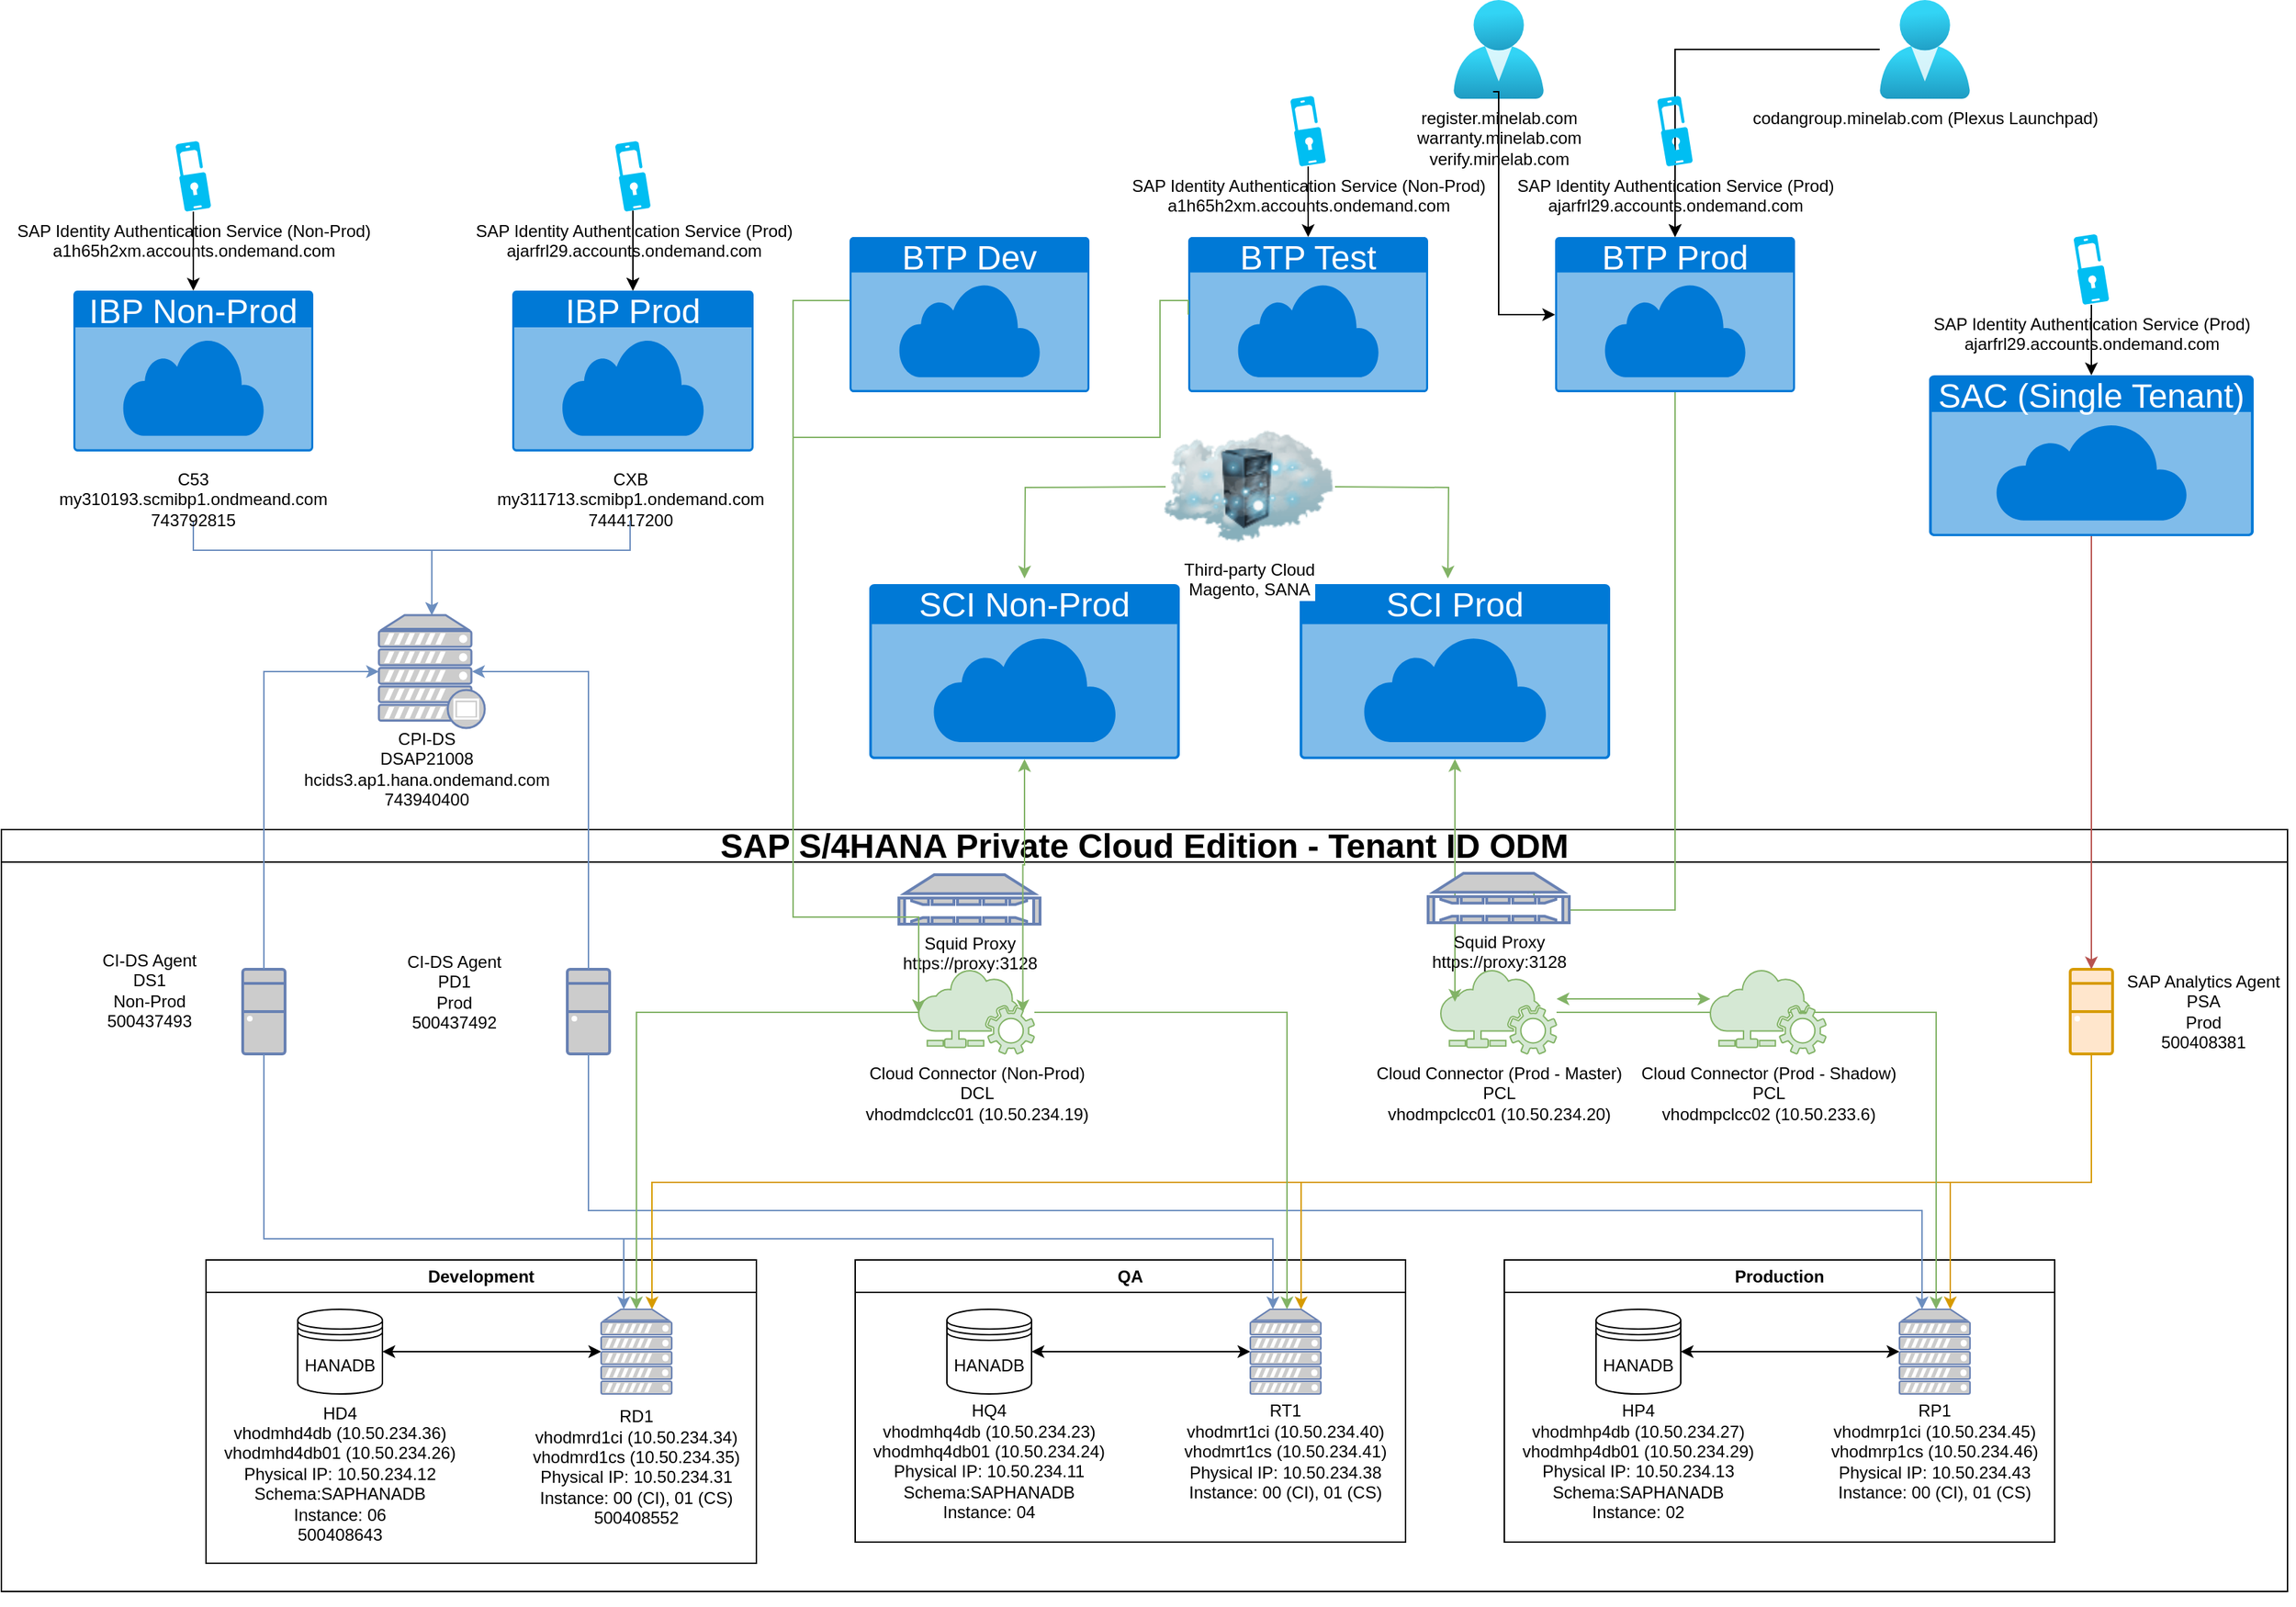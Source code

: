 <mxfile version="25.0.1" pages="2">
  <diagram name="Page-1" id="deqeyOW_WQNbW6h4rGe_">
    <mxGraphModel dx="6495" dy="1691" grid="1" gridSize="10" guides="1" tooltips="1" connect="1" arrows="1" fold="1" page="1" pageScale="1" pageWidth="1654" pageHeight="1169" math="0" shadow="0">
      <root>
        <mxCell id="0" />
        <mxCell id="1" parent="0" />
        <mxCell id="ncHVxqRM9er0EpKqG4Er-182" value="register.minelab.com&lt;div&gt;warranty.minelab.com&lt;/div&gt;&lt;div&gt;verify.minelab.com&lt;/div&gt;&lt;div&gt;&lt;br&gt;&lt;/div&gt;" style="image;aspect=fixed;html=1;points=[];align=center;fontSize=12;image=img/lib/azure2/identity/Users.svg;" vertex="1" parent="1">
          <mxGeometry x="-2262" y="10" width="64" height="70" as="geometry" />
        </mxCell>
        <mxCell id="ncHVxqRM9er0EpKqG4Er-2" value="&lt;font style=&quot;font-size: 24px;&quot;&gt;SAP S/4HANA Private Cloud Edition - Tenant ID ODM&lt;/font&gt;" style="swimlane;whiteSpace=wrap;html=1;" vertex="1" parent="1">
          <mxGeometry x="-3291" y="598" width="1620" height="540" as="geometry" />
        </mxCell>
        <mxCell id="ncHVxqRM9er0EpKqG4Er-21" value="" style="group" vertex="1" connectable="0" parent="ncHVxqRM9er0EpKqG4Er-2">
          <mxGeometry x="21" y="328" width="420" height="200" as="geometry" />
        </mxCell>
        <mxCell id="ncHVxqRM9er0EpKqG4Er-6" value="" style="group" vertex="1" connectable="0" parent="ncHVxqRM9er0EpKqG4Er-21">
          <mxGeometry y="35" width="210" height="130" as="geometry" />
        </mxCell>
        <mxCell id="ncHVxqRM9er0EpKqG4Er-20" value="" style="group" vertex="1" connectable="0" parent="ncHVxqRM9er0EpKqG4Er-6">
          <mxGeometry width="210" height="130" as="geometry" />
        </mxCell>
        <mxCell id="ncHVxqRM9er0EpKqG4Er-5" value="HD4&lt;div&gt;vhodmhd4db (10.50.234.36)&lt;/div&gt;&lt;div&gt;vhodmhd4db01 (10.50.234.26)&lt;/div&gt;&lt;div&gt;Physical IP: 10.50.234.12&lt;/div&gt;&lt;div&gt;Schema:SAPHANADB&lt;/div&gt;&lt;div&gt;Instance: 06&lt;/div&gt;&lt;div&gt;500408643&lt;/div&gt;&lt;div&gt;&lt;br&gt;&lt;/div&gt;&lt;div&gt;&lt;br&gt;&lt;/div&gt;&lt;div&gt;&lt;br&gt;&lt;/div&gt;" style="text;html=1;align=center;verticalAlign=middle;whiteSpace=wrap;rounded=0;" vertex="1" parent="ncHVxqRM9er0EpKqG4Er-20">
          <mxGeometry x="114" y="100" width="210" height="30" as="geometry" />
        </mxCell>
        <mxCell id="ncHVxqRM9er0EpKqG4Er-3" value="HANADB" style="shape=datastore;whiteSpace=wrap;html=1;" vertex="1" parent="ncHVxqRM9er0EpKqG4Er-2">
          <mxGeometry x="210" y="340" width="60" height="60" as="geometry" />
        </mxCell>
        <mxCell id="ncHVxqRM9er0EpKqG4Er-16" style="edgeStyle=orthogonalEdgeStyle;rounded=0;orthogonalLoop=1;jettySize=auto;html=1;exitX=1;exitY=0.5;exitDx=0;exitDy=0;entryX=0;entryY=0.5;entryDx=0;entryDy=0;entryPerimeter=0;startArrow=classic;startFill=1;" edge="1" parent="ncHVxqRM9er0EpKqG4Er-2" source="ncHVxqRM9er0EpKqG4Er-3" target="ncHVxqRM9er0EpKqG4Er-7">
          <mxGeometry relative="1" as="geometry" />
        </mxCell>
        <mxCell id="ncHVxqRM9er0EpKqG4Er-17" value="" style="group" vertex="1" connectable="0" parent="ncHVxqRM9er0EpKqG4Er-2">
          <mxGeometry x="345" y="340" width="210" height="125" as="geometry" />
        </mxCell>
        <mxCell id="ncHVxqRM9er0EpKqG4Er-7" value="" style="fontColor=#0066CC;verticalAlign=top;verticalLabelPosition=bottom;labelPosition=center;align=center;html=1;outlineConnect=0;fillColor=#CCCCCC;strokeColor=#6881B3;gradientColor=none;gradientDirection=north;strokeWidth=2;shape=mxgraph.networks.server;" vertex="1" parent="ncHVxqRM9er0EpKqG4Er-17">
          <mxGeometry x="80" width="50" height="60" as="geometry" />
        </mxCell>
        <mxCell id="ncHVxqRM9er0EpKqG4Er-11" value="RD1&lt;br&gt;&lt;div&gt;vhodmrd1ci (10.50.234.34)&lt;/div&gt;&lt;div&gt;vhodmrd1cs (10.50.234.35)&lt;/div&gt;&lt;div&gt;Physical IP: 10.50.234.31&lt;br&gt;&lt;/div&gt;&lt;div&gt;Instance: 00 (CI), 01 (CS)&lt;/div&gt;&lt;div&gt;500408552&lt;/div&gt;&lt;div&gt;&lt;br&gt;&lt;/div&gt;" style="text;html=1;align=center;verticalAlign=middle;whiteSpace=wrap;rounded=0;" vertex="1" parent="ncHVxqRM9er0EpKqG4Er-17">
          <mxGeometry y="102" width="210" height="34" as="geometry" />
        </mxCell>
        <mxCell id="ncHVxqRM9er0EpKqG4Er-18" value="Development" style="swimlane;whiteSpace=wrap;html=1;" vertex="1" parent="ncHVxqRM9er0EpKqG4Er-2">
          <mxGeometry x="145" y="305" width="390" height="215" as="geometry">
            <mxRectangle x="10" y="235" width="110" height="30" as="alternateBounds" />
          </mxGeometry>
        </mxCell>
        <mxCell id="ncHVxqRM9er0EpKqG4Er-57" value="" style="group" vertex="1" connectable="0" parent="ncHVxqRM9er0EpKqG4Er-2">
          <mxGeometry x="595" y="305" width="420" height="200" as="geometry" />
        </mxCell>
        <mxCell id="ncHVxqRM9er0EpKqG4Er-27" style="edgeStyle=orthogonalEdgeStyle;rounded=0;orthogonalLoop=1;jettySize=auto;html=1;exitX=1;exitY=0.5;exitDx=0;exitDy=0;entryX=0;entryY=0.5;entryDx=0;entryDy=0;entryPerimeter=0;startArrow=classic;startFill=1;" edge="1" parent="ncHVxqRM9er0EpKqG4Er-57" source="ncHVxqRM9er0EpKqG4Er-25" target="ncHVxqRM9er0EpKqG4Er-29">
          <mxGeometry relative="1" as="geometry" />
        </mxCell>
        <mxCell id="ncHVxqRM9er0EpKqG4Er-31" value="QA" style="swimlane;whiteSpace=wrap;html=1;" vertex="1" parent="ncHVxqRM9er0EpKqG4Er-57">
          <mxGeometry x="10" width="390" height="200" as="geometry">
            <mxRectangle x="10" y="235" width="110" height="30" as="alternateBounds" />
          </mxGeometry>
        </mxCell>
        <mxCell id="ncHVxqRM9er0EpKqG4Er-24" value="" style="group" vertex="1" connectable="0" parent="ncHVxqRM9er0EpKqG4Er-57">
          <mxGeometry y="35" width="210" height="130" as="geometry" />
        </mxCell>
        <mxCell id="ncHVxqRM9er0EpKqG4Er-25" value="HANADB" style="shape=datastore;whiteSpace=wrap;html=1;" vertex="1" parent="ncHVxqRM9er0EpKqG4Er-24">
          <mxGeometry x="75" width="60" height="60" as="geometry" />
        </mxCell>
        <mxCell id="ncHVxqRM9er0EpKqG4Er-26" value="HQ4&lt;div&gt;vhodmhq4db (10.50.234.23)&lt;/div&gt;&lt;div&gt;vhodmhq4db01 (10.50.234.24)&lt;/div&gt;&lt;div&gt;Physical IP: 10.50.234.11&lt;/div&gt;&lt;div&gt;Schema:SAPHANADB&lt;/div&gt;&lt;div&gt;Instance: 04&lt;/div&gt;&lt;div&gt;&lt;br&gt;&lt;/div&gt;" style="text;html=1;align=center;verticalAlign=middle;whiteSpace=wrap;rounded=0;" vertex="1" parent="ncHVxqRM9er0EpKqG4Er-24">
          <mxGeometry y="100" width="210" height="30" as="geometry" />
        </mxCell>
        <mxCell id="ncHVxqRM9er0EpKqG4Er-29" value="" style="fontColor=#0066CC;verticalAlign=top;verticalLabelPosition=bottom;labelPosition=center;align=center;html=1;outlineConnect=0;fillColor=#CCCCCC;strokeColor=#6881B3;gradientColor=none;gradientDirection=north;strokeWidth=2;shape=mxgraph.networks.server;" vertex="1" parent="ncHVxqRM9er0EpKqG4Er-57">
          <mxGeometry x="290" y="35" width="50" height="60" as="geometry" />
        </mxCell>
        <mxCell id="ncHVxqRM9er0EpKqG4Er-30" value="RT1&lt;br&gt;&lt;div&gt;vhodmrt1ci (10.50.234.40)&lt;/div&gt;&lt;div&gt;vhodmrt1cs (10.50.234.41)&lt;/div&gt;&lt;div&gt;Physical IP: 10.50.234.38&lt;br&gt;&lt;/div&gt;&lt;div&gt;Instance: 00 (CI), 01 (CS)&lt;/div&gt;&lt;div&gt;&lt;br&gt;&lt;/div&gt;" style="text;html=1;align=center;verticalAlign=middle;whiteSpace=wrap;rounded=0;" vertex="1" parent="ncHVxqRM9er0EpKqG4Er-57">
          <mxGeometry x="210" y="126" width="210" height="34" as="geometry" />
        </mxCell>
        <mxCell id="ncHVxqRM9er0EpKqG4Er-58" value="" style="group" vertex="1" connectable="0" parent="ncHVxqRM9er0EpKqG4Er-2">
          <mxGeometry x="1055" y="305" width="420" height="200" as="geometry" />
        </mxCell>
        <mxCell id="ncHVxqRM9er0EpKqG4Er-59" style="edgeStyle=orthogonalEdgeStyle;rounded=0;orthogonalLoop=1;jettySize=auto;html=1;exitX=1;exitY=0.5;exitDx=0;exitDy=0;entryX=0;entryY=0.5;entryDx=0;entryDy=0;entryPerimeter=0;startArrow=classic;startFill=1;" edge="1" parent="ncHVxqRM9er0EpKqG4Er-58" source="ncHVxqRM9er0EpKqG4Er-62" target="ncHVxqRM9er0EpKqG4Er-64">
          <mxGeometry relative="1" as="geometry" />
        </mxCell>
        <mxCell id="ncHVxqRM9er0EpKqG4Er-60" value="Production" style="swimlane;whiteSpace=wrap;html=1;" vertex="1" parent="ncHVxqRM9er0EpKqG4Er-58">
          <mxGeometry x="10" width="390" height="200" as="geometry">
            <mxRectangle x="10" y="235" width="110" height="30" as="alternateBounds" />
          </mxGeometry>
        </mxCell>
        <mxCell id="ncHVxqRM9er0EpKqG4Er-61" value="" style="group" vertex="1" connectable="0" parent="ncHVxqRM9er0EpKqG4Er-58">
          <mxGeometry y="35" width="210" height="130" as="geometry" />
        </mxCell>
        <mxCell id="ncHVxqRM9er0EpKqG4Er-62" value="HANADB" style="shape=datastore;whiteSpace=wrap;html=1;" vertex="1" parent="ncHVxqRM9er0EpKqG4Er-61">
          <mxGeometry x="75" width="60" height="60" as="geometry" />
        </mxCell>
        <mxCell id="ncHVxqRM9er0EpKqG4Er-63" value="HP4&lt;div&gt;vhodmhp4db (10.50.234.27)&lt;/div&gt;&lt;div&gt;vhodmhp4db01 (10.50.234.29)&lt;/div&gt;&lt;div&gt;Physical IP: 10.50.234.13&lt;/div&gt;&lt;div&gt;Schema:SAPHANADB&lt;/div&gt;&lt;div&gt;Instance: 02&lt;/div&gt;&lt;div&gt;&lt;br&gt;&lt;/div&gt;" style="text;html=1;align=center;verticalAlign=middle;whiteSpace=wrap;rounded=0;" vertex="1" parent="ncHVxqRM9er0EpKqG4Er-61">
          <mxGeometry y="100" width="210" height="30" as="geometry" />
        </mxCell>
        <mxCell id="ncHVxqRM9er0EpKqG4Er-64" value="" style="fontColor=#0066CC;verticalAlign=top;verticalLabelPosition=bottom;labelPosition=center;align=center;html=1;outlineConnect=0;fillColor=#CCCCCC;strokeColor=#6881B3;gradientColor=none;gradientDirection=north;strokeWidth=2;shape=mxgraph.networks.server;" vertex="1" parent="ncHVxqRM9er0EpKqG4Er-58">
          <mxGeometry x="290" y="35" width="50" height="60" as="geometry" />
        </mxCell>
        <mxCell id="ncHVxqRM9er0EpKqG4Er-65" value="RP1&lt;br&gt;&lt;div&gt;vhodmrp1ci (10.50.234.45)&lt;/div&gt;&lt;div&gt;vhodmrp1cs (10.50.234.46)&lt;/div&gt;&lt;div&gt;Physical IP: 10.50.234.43&lt;br&gt;&lt;/div&gt;&lt;div&gt;Instance: 00 (CI), 01 (CS)&lt;/div&gt;&lt;div&gt;&lt;br&gt;&lt;/div&gt;" style="text;html=1;align=center;verticalAlign=middle;whiteSpace=wrap;rounded=0;" vertex="1" parent="ncHVxqRM9er0EpKqG4Er-58">
          <mxGeometry x="210" y="126" width="210" height="34" as="geometry" />
        </mxCell>
        <mxCell id="ncHVxqRM9er0EpKqG4Er-87" value="" style="fontColor=#0066CC;verticalAlign=top;verticalLabelPosition=bottom;labelPosition=center;align=center;html=1;outlineConnect=0;fillColor=#CCCCCC;strokeColor=#6881B3;gradientColor=none;gradientDirection=north;strokeWidth=2;shape=mxgraph.networks.desktop_pc;" vertex="1" parent="ncHVxqRM9er0EpKqG4Er-2">
          <mxGeometry x="171" y="99" width="30" height="60" as="geometry" />
        </mxCell>
        <mxCell id="ncHVxqRM9er0EpKqG4Er-88" value="CI-DS Agent&lt;br&gt;DS1&lt;div&gt;Non-Prod&lt;/div&gt;&lt;div&gt;500437493&lt;/div&gt;" style="text;html=1;align=center;verticalAlign=middle;whiteSpace=wrap;rounded=0;" vertex="1" parent="ncHVxqRM9er0EpKqG4Er-2">
          <mxGeometry x="65" y="99" width="80" height="30" as="geometry" />
        </mxCell>
        <mxCell id="ncHVxqRM9er0EpKqG4Er-89" style="edgeStyle=orthogonalEdgeStyle;rounded=0;orthogonalLoop=1;jettySize=auto;html=1;exitX=0.5;exitY=1;exitDx=0;exitDy=0;exitPerimeter=0;fillColor=#dae8fc;strokeColor=#6c8ebf;" edge="1" parent="ncHVxqRM9er0EpKqG4Er-2" source="ncHVxqRM9er0EpKqG4Er-87" target="ncHVxqRM9er0EpKqG4Er-7">
          <mxGeometry relative="1" as="geometry">
            <Array as="points">
              <mxPoint x="186" y="290" />
              <mxPoint x="441" y="290" />
            </Array>
          </mxGeometry>
        </mxCell>
        <mxCell id="ncHVxqRM9er0EpKqG4Er-96" style="edgeStyle=orthogonalEdgeStyle;rounded=0;orthogonalLoop=1;jettySize=auto;html=1;endArrow=none;endFill=0;startArrow=classic;startFill=1;entryX=0.5;entryY=1;entryDx=0;entryDy=0;entryPerimeter=0;fillColor=#dae8fc;strokeColor=#6c8ebf;" edge="1" parent="ncHVxqRM9er0EpKqG4Er-2" source="ncHVxqRM9er0EpKqG4Er-29" target="ncHVxqRM9er0EpKqG4Er-87">
          <mxGeometry relative="1" as="geometry">
            <Array as="points">
              <mxPoint x="901" y="290" />
              <mxPoint x="186" y="290" />
            </Array>
          </mxGeometry>
        </mxCell>
        <mxCell id="ncHVxqRM9er0EpKqG4Er-97" value="" style="fontColor=#0066CC;verticalAlign=top;verticalLabelPosition=bottom;labelPosition=center;align=center;html=1;outlineConnect=0;fillColor=#CCCCCC;strokeColor=#6881B3;gradientColor=none;gradientDirection=north;strokeWidth=2;shape=mxgraph.networks.desktop_pc;" vertex="1" parent="ncHVxqRM9er0EpKqG4Er-2">
          <mxGeometry x="401" y="99" width="30" height="60" as="geometry" />
        </mxCell>
        <mxCell id="ncHVxqRM9er0EpKqG4Er-99" value="CI-DS Agent&lt;br&gt;PD1&lt;div&gt;Prod&lt;/div&gt;&lt;div&gt;500437492&lt;/div&gt;" style="text;html=1;align=center;verticalAlign=middle;whiteSpace=wrap;rounded=0;" vertex="1" parent="ncHVxqRM9er0EpKqG4Er-2">
          <mxGeometry x="281" y="100" width="80" height="30" as="geometry" />
        </mxCell>
        <mxCell id="ncHVxqRM9er0EpKqG4Er-105" style="edgeStyle=orthogonalEdgeStyle;rounded=0;orthogonalLoop=1;jettySize=auto;html=1;exitX=0.5;exitY=1;exitDx=0;exitDy=0;exitPerimeter=0;fillColor=#dae8fc;strokeColor=#6c8ebf;" edge="1" parent="ncHVxqRM9er0EpKqG4Er-2" source="ncHVxqRM9er0EpKqG4Er-97" target="ncHVxqRM9er0EpKqG4Er-64">
          <mxGeometry relative="1" as="geometry">
            <Array as="points">
              <mxPoint x="416" y="270" />
              <mxPoint x="1361" y="270" />
            </Array>
          </mxGeometry>
        </mxCell>
        <mxCell id="ncHVxqRM9er0EpKqG4Er-118" style="edgeStyle=orthogonalEdgeStyle;rounded=0;orthogonalLoop=1;jettySize=auto;html=1;exitX=0.5;exitY=1;exitDx=0;exitDy=0;exitPerimeter=0;fillColor=#ffe6cc;strokeColor=#d79b00;" edge="1" parent="ncHVxqRM9er0EpKqG4Er-2" source="ncHVxqRM9er0EpKqG4Er-116" target="ncHVxqRM9er0EpKqG4Er-64">
          <mxGeometry relative="1" as="geometry">
            <Array as="points">
              <mxPoint x="1481" y="250" />
              <mxPoint x="1381" y="250" />
            </Array>
          </mxGeometry>
        </mxCell>
        <mxCell id="ncHVxqRM9er0EpKqG4Er-122" style="edgeStyle=orthogonalEdgeStyle;rounded=0;orthogonalLoop=1;jettySize=auto;html=1;fillColor=#ffe6cc;strokeColor=#d79b00;exitX=0.5;exitY=1;exitDx=0;exitDy=0;exitPerimeter=0;" edge="1" parent="ncHVxqRM9er0EpKqG4Er-2" source="ncHVxqRM9er0EpKqG4Er-116" target="ncHVxqRM9er0EpKqG4Er-29">
          <mxGeometry relative="1" as="geometry">
            <Array as="points">
              <mxPoint x="1481" y="250" />
              <mxPoint x="921" y="250" />
            </Array>
          </mxGeometry>
        </mxCell>
        <mxCell id="ncHVxqRM9er0EpKqG4Er-123" style="edgeStyle=orthogonalEdgeStyle;rounded=0;orthogonalLoop=1;jettySize=auto;html=1;fillColor=#ffe6cc;strokeColor=#d79b00;exitX=0.5;exitY=1;exitDx=0;exitDy=0;exitPerimeter=0;" edge="1" parent="ncHVxqRM9er0EpKqG4Er-2" source="ncHVxqRM9er0EpKqG4Er-116" target="ncHVxqRM9er0EpKqG4Er-7">
          <mxGeometry relative="1" as="geometry">
            <Array as="points">
              <mxPoint x="1481" y="250" />
              <mxPoint x="461" y="250" />
            </Array>
          </mxGeometry>
        </mxCell>
        <mxCell id="ncHVxqRM9er0EpKqG4Er-116" value="" style="verticalAlign=top;verticalLabelPosition=bottom;labelPosition=center;align=center;html=1;outlineConnect=0;fillColor=#ffe6cc;strokeColor=#d79b00;gradientDirection=north;strokeWidth=2;shape=mxgraph.networks.desktop_pc;" vertex="1" parent="ncHVxqRM9er0EpKqG4Er-2">
          <mxGeometry x="1466" y="99" width="30" height="60" as="geometry" />
        </mxCell>
        <mxCell id="ncHVxqRM9er0EpKqG4Er-117" value="SAP Analytics Agent&lt;br&gt;PSA&lt;br&gt;&lt;div&gt;Prod&lt;/div&gt;&lt;div&gt;500408381&lt;/div&gt;" style="text;html=1;align=center;verticalAlign=middle;whiteSpace=wrap;rounded=0;" vertex="1" parent="ncHVxqRM9er0EpKqG4Er-2">
          <mxGeometry x="1496" y="114" width="129" height="30" as="geometry" />
        </mxCell>
        <mxCell id="ncHVxqRM9er0EpKqG4Er-135" value="Cloud Connector (Non-Prod)&lt;div&gt;DCL&lt;/div&gt;&lt;div&gt;vhodmdclcc01 (10.50.234.19)&lt;/div&gt;&lt;div&gt;&lt;br&gt;&lt;/div&gt;" style="sketch=0;pointerEvents=1;shadow=0;dashed=0;html=1;strokeColor=#82b366;labelPosition=center;verticalLabelPosition=bottom;verticalAlign=top;align=center;fillColor=#d5e8d4;shape=mxgraph.mscae.intune.intune_connector;" vertex="1" parent="ncHVxqRM9er0EpKqG4Er-2">
          <mxGeometry x="650" y="100" width="82" height="59" as="geometry" />
        </mxCell>
        <mxCell id="ncHVxqRM9er0EpKqG4Er-136" style="edgeStyle=orthogonalEdgeStyle;rounded=0;orthogonalLoop=1;jettySize=auto;html=1;exitX=0;exitY=0.5;exitDx=0;exitDy=0;exitPerimeter=0;entryX=0.5;entryY=0;entryDx=0;entryDy=0;entryPerimeter=0;fillColor=#d5e8d4;strokeColor=#82b366;" edge="1" parent="ncHVxqRM9er0EpKqG4Er-2" source="ncHVxqRM9er0EpKqG4Er-135" target="ncHVxqRM9er0EpKqG4Er-7">
          <mxGeometry relative="1" as="geometry">
            <Array as="points">
              <mxPoint x="450" y="130" />
            </Array>
          </mxGeometry>
        </mxCell>
        <mxCell id="ncHVxqRM9er0EpKqG4Er-137" style="edgeStyle=orthogonalEdgeStyle;rounded=0;orthogonalLoop=1;jettySize=auto;html=1;fillColor=#d5e8d4;strokeColor=#82b366;" edge="1" parent="ncHVxqRM9er0EpKqG4Er-2" source="ncHVxqRM9er0EpKqG4Er-135" target="ncHVxqRM9er0EpKqG4Er-29">
          <mxGeometry relative="1" as="geometry">
            <Array as="points">
              <mxPoint x="911" y="130" />
            </Array>
          </mxGeometry>
        </mxCell>
        <mxCell id="ncHVxqRM9er0EpKqG4Er-141" style="edgeStyle=orthogonalEdgeStyle;rounded=0;orthogonalLoop=1;jettySize=auto;html=1;startArrow=classic;startFill=1;fillColor=#d5e8d4;strokeColor=#82b366;" edge="1" parent="ncHVxqRM9er0EpKqG4Er-2" source="ncHVxqRM9er0EpKqG4Er-138" target="ncHVxqRM9er0EpKqG4Er-139">
          <mxGeometry relative="1" as="geometry">
            <Array as="points">
              <mxPoint x="1156" y="120" />
              <mxPoint x="1156" y="120" />
            </Array>
          </mxGeometry>
        </mxCell>
        <mxCell id="ncHVxqRM9er0EpKqG4Er-144" style="edgeStyle=orthogonalEdgeStyle;rounded=0;orthogonalLoop=1;jettySize=auto;html=1;fillColor=#d5e8d4;strokeColor=#82b366;" edge="1" parent="ncHVxqRM9er0EpKqG4Er-2" source="ncHVxqRM9er0EpKqG4Er-138" target="ncHVxqRM9er0EpKqG4Er-64">
          <mxGeometry relative="1" as="geometry">
            <Array as="points">
              <mxPoint x="1371" y="130" />
            </Array>
          </mxGeometry>
        </mxCell>
        <mxCell id="ncHVxqRM9er0EpKqG4Er-138" value="Cloud Connector (Prod - Master)&lt;div&gt;PCL&lt;/div&gt;&lt;div&gt;vhodmpclcc01 (10.50.234.20)&lt;/div&gt;&lt;div&gt;&lt;br&gt;&lt;/div&gt;" style="sketch=0;pointerEvents=1;shadow=0;dashed=0;html=1;strokeColor=#82b366;labelPosition=center;verticalLabelPosition=bottom;verticalAlign=top;align=center;fillColor=#d5e8d4;shape=mxgraph.mscae.intune.intune_connector;" vertex="1" parent="ncHVxqRM9er0EpKqG4Er-2">
          <mxGeometry x="1020" y="100" width="82" height="59" as="geometry" />
        </mxCell>
        <mxCell id="ncHVxqRM9er0EpKqG4Er-139" value="Cloud Connector (Prod - Shadow)&lt;div&gt;PCL&lt;/div&gt;&lt;div&gt;vhodmpclcc02 (10.50.233.6)&lt;/div&gt;&lt;div&gt;&lt;br&gt;&lt;/div&gt;" style="sketch=0;pointerEvents=1;shadow=0;dashed=0;html=1;strokeColor=#82b366;labelPosition=center;verticalLabelPosition=bottom;verticalAlign=top;align=center;fillColor=#d5e8d4;shape=mxgraph.mscae.intune.intune_connector;" vertex="1" parent="ncHVxqRM9er0EpKqG4Er-2">
          <mxGeometry x="1211" y="100" width="82" height="59" as="geometry" />
        </mxCell>
        <mxCell id="Mi3zG3_bDXCGsW9x52gR-1" value="Squid Proxy&lt;div&gt;https://proxy:3128&lt;/div&gt;" style="fontColor=#000000;verticalAlign=top;verticalLabelPosition=bottom;labelPosition=center;align=center;html=1;outlineConnect=0;fillColor=#CCCCCC;strokeColor=#6881B3;gradientColor=none;gradientDirection=north;strokeWidth=2;shape=mxgraph.networks.nas_filer;" vertex="1" parent="ncHVxqRM9er0EpKqG4Er-2">
          <mxGeometry x="636" y="32" width="100" height="35" as="geometry" />
        </mxCell>
        <mxCell id="ncHVxqRM9er0EpKqG4Er-68" value="&lt;font style=&quot;font-size: 24px;&quot;&gt;IBP Non-Prod&lt;/font&gt;" style="html=1;whiteSpace=wrap;strokeColor=none;fillColor=#0079D6;labelPosition=center;verticalLabelPosition=middle;verticalAlign=top;align=center;fontSize=12;outlineConnect=0;spacingTop=-6;fontColor=#FFFFFF;sketch=0;shape=mxgraph.sitemap.cloud;" vertex="1" parent="1">
          <mxGeometry x="-3240" y="216" width="170" height="114" as="geometry" />
        </mxCell>
        <mxCell id="ncHVxqRM9er0EpKqG4Er-152" style="edgeStyle=orthogonalEdgeStyle;rounded=0;orthogonalLoop=1;jettySize=auto;html=1;fillColor=#dae8fc;strokeColor=#6c8ebf;" edge="1" parent="1" source="ncHVxqRM9er0EpKqG4Er-69" target="ncHVxqRM9er0EpKqG4Er-84">
          <mxGeometry relative="1" as="geometry">
            <Array as="points">
              <mxPoint x="-3155" y="400" />
              <mxPoint x="-2986" y="400" />
            </Array>
          </mxGeometry>
        </mxCell>
        <mxCell id="ncHVxqRM9er0EpKqG4Er-69" value="&lt;div&gt;C53&lt;/div&gt;my310193.scmibp1.ondmeand.com&lt;div&gt;743792815&lt;/div&gt;" style="text;html=1;align=center;verticalAlign=middle;whiteSpace=wrap;rounded=0;" vertex="1" parent="1">
          <mxGeometry x="-3185" y="349" width="60" height="30" as="geometry" />
        </mxCell>
        <mxCell id="ncHVxqRM9er0EpKqG4Er-84" value="" style="fontColor=#0066CC;verticalAlign=top;verticalLabelPosition=bottom;labelPosition=center;align=center;html=1;outlineConnect=0;fillColor=#CCCCCC;strokeColor=#6881B3;gradientColor=none;gradientDirection=north;strokeWidth=2;shape=mxgraph.networks.proxy_server;" vertex="1" parent="1">
          <mxGeometry x="-3023.5" y="446" width="75" height="80" as="geometry" />
        </mxCell>
        <mxCell id="ncHVxqRM9er0EpKqG4Er-85" value="&lt;div&gt;CPI-DS&lt;/div&gt;DSAP21008&lt;div&gt;hcids3.ap1.hana.ondemand.com&lt;/div&gt;&lt;div&gt;743940400&lt;/div&gt;" style="text;html=1;align=center;verticalAlign=middle;whiteSpace=wrap;rounded=0;" vertex="1" parent="1">
          <mxGeometry x="-3023" y="540" width="67" height="30" as="geometry" />
        </mxCell>
        <mxCell id="ncHVxqRM9er0EpKqG4Er-100" style="edgeStyle=orthogonalEdgeStyle;rounded=0;orthogonalLoop=1;jettySize=auto;html=1;entryX=0.88;entryY=0.5;entryDx=0;entryDy=0;entryPerimeter=0;fillColor=#dae8fc;strokeColor=#6c8ebf;" edge="1" parent="1" source="ncHVxqRM9er0EpKqG4Er-97" target="ncHVxqRM9er0EpKqG4Er-84">
          <mxGeometry relative="1" as="geometry">
            <Array as="points">
              <mxPoint x="-2875" y="486" />
            </Array>
          </mxGeometry>
        </mxCell>
        <mxCell id="ncHVxqRM9er0EpKqG4Er-101" value="&lt;font style=&quot;font-size: 24px;&quot;&gt;IBP Prod&lt;/font&gt;" style="html=1;whiteSpace=wrap;strokeColor=none;fillColor=#0079D6;labelPosition=center;verticalLabelPosition=middle;verticalAlign=top;align=center;fontSize=12;outlineConnect=0;spacingTop=-6;fontColor=#FFFFFF;sketch=0;shape=mxgraph.sitemap.cloud;" vertex="1" parent="1">
          <mxGeometry x="-2929" y="216" width="171" height="114" as="geometry" />
        </mxCell>
        <mxCell id="ncHVxqRM9er0EpKqG4Er-103" value="&lt;div&gt;CXB&lt;/div&gt;my311713.scmibp1.ondemand.com&lt;br&gt;&lt;div&gt;744417200&lt;/div&gt;" style="text;html=1;align=center;verticalAlign=middle;whiteSpace=wrap;rounded=0;" vertex="1" parent="1">
          <mxGeometry x="-2875.5" y="349" width="60" height="30" as="geometry" />
        </mxCell>
        <mxCell id="ncHVxqRM9er0EpKqG4Er-104" value="SAP Identity Authentication Service (Non-Prod)&lt;div&gt;a1h65h2xm.accounts.ondemand.com&lt;/div&gt;" style="verticalLabelPosition=bottom;html=1;verticalAlign=top;align=center;strokeColor=none;fillColor=#00BEF2;shape=mxgraph.azure.multi_factor_authentication;pointerEvents=1;" vertex="1" parent="1">
          <mxGeometry x="-3167.5" y="110" width="25" height="50" as="geometry" />
        </mxCell>
        <mxCell id="ncHVxqRM9er0EpKqG4Er-159" value="" style="edgeStyle=orthogonalEdgeStyle;rounded=0;orthogonalLoop=1;jettySize=auto;html=1;" edge="1" parent="1" source="ncHVxqRM9er0EpKqG4Er-107" target="ncHVxqRM9er0EpKqG4Er-101">
          <mxGeometry relative="1" as="geometry" />
        </mxCell>
        <mxCell id="ncHVxqRM9er0EpKqG4Er-107" value="SAP Identity Authentication Service (Prod)&lt;div&gt;ajarfrl29.accounts.ondemand.com&lt;/div&gt;" style="verticalLabelPosition=bottom;html=1;verticalAlign=top;align=center;strokeColor=none;fillColor=#00BEF2;shape=mxgraph.azure.multi_factor_authentication;pointerEvents=1;" vertex="1" parent="1">
          <mxGeometry x="-2856" y="110" width="25" height="50" as="geometry" />
        </mxCell>
        <mxCell id="ncHVxqRM9er0EpKqG4Er-108" style="edgeStyle=orthogonalEdgeStyle;rounded=0;orthogonalLoop=1;jettySize=auto;html=1;exitX=0.5;exitY=0.985;exitDx=0;exitDy=0;exitPerimeter=0;entryX=0.5;entryY=0;entryDx=0;entryDy=0;entryPerimeter=0;" edge="1" parent="1" source="ncHVxqRM9er0EpKqG4Er-107" target="ncHVxqRM9er0EpKqG4Er-101">
          <mxGeometry relative="1" as="geometry" />
        </mxCell>
        <mxCell id="ncHVxqRM9er0EpKqG4Er-120" style="edgeStyle=orthogonalEdgeStyle;rounded=0;orthogonalLoop=1;jettySize=auto;html=1;fillColor=#f8cecc;strokeColor=#b85450;" edge="1" parent="1" source="ncHVxqRM9er0EpKqG4Er-110" target="ncHVxqRM9er0EpKqG4Er-116">
          <mxGeometry relative="1" as="geometry" />
        </mxCell>
        <mxCell id="ncHVxqRM9er0EpKqG4Er-110" value="&lt;div&gt;codan.ap10.hcs.cloud.sap&lt;/div&gt;&lt;div&gt;744191349&lt;/div&gt;" style="text;html=1;align=center;verticalAlign=middle;whiteSpace=wrap;rounded=0;" vertex="1" parent="1">
          <mxGeometry x="-1840" y="360" width="60" height="30" as="geometry" />
        </mxCell>
        <mxCell id="ncHVxqRM9er0EpKqG4Er-115" value="&lt;font style=&quot;font-size: 24px;&quot;&gt;SAC (Single Tenant)&lt;/font&gt;" style="html=1;whiteSpace=wrap;strokeColor=none;fillColor=#0079D6;labelPosition=center;verticalLabelPosition=middle;verticalAlign=top;align=center;fontSize=12;outlineConnect=0;spacingTop=-6;fontColor=#FFFFFF;sketch=0;shape=mxgraph.sitemap.cloud;" vertex="1" parent="1">
          <mxGeometry x="-1925" y="276" width="230" height="114" as="geometry" />
        </mxCell>
        <mxCell id="ncHVxqRM9er0EpKqG4Er-124" value="&lt;font style=&quot;font-size: 24px;&quot;&gt;SCI Non-Prod&lt;/font&gt;" style="html=1;whiteSpace=wrap;strokeColor=none;fillColor=#0079D6;labelPosition=center;verticalLabelPosition=middle;verticalAlign=top;align=center;fontSize=12;outlineConnect=0;spacingTop=-6;fontColor=#FFFFFF;sketch=0;shape=mxgraph.sitemap.cloud;" vertex="1" parent="1">
          <mxGeometry x="-2676" y="424" width="220" height="124" as="geometry" />
        </mxCell>
        <mxCell id="ncHVxqRM9er0EpKqG4Er-143" style="edgeStyle=orthogonalEdgeStyle;rounded=0;orthogonalLoop=1;jettySize=auto;html=1;startArrow=classic;startFill=1;fillColor=#d5e8d4;strokeColor=#82b366;" edge="1" parent="1" source="ncHVxqRM9er0EpKqG4Er-125">
          <mxGeometry relative="1" as="geometry">
            <mxPoint x="-2261" y="720" as="targetPoint" />
            <Array as="points">
              <mxPoint x="-2261" y="660" />
              <mxPoint x="-2261" y="660" />
            </Array>
          </mxGeometry>
        </mxCell>
        <mxCell id="ncHVxqRM9er0EpKqG4Er-125" value="&lt;font style=&quot;font-size: 24px;&quot;&gt;SCI Prod&lt;/font&gt;" style="html=1;whiteSpace=wrap;strokeColor=none;fillColor=#0079D6;labelPosition=center;verticalLabelPosition=middle;verticalAlign=top;align=center;fontSize=12;outlineConnect=0;spacingTop=-6;fontColor=#FFFFFF;sketch=0;shape=mxgraph.sitemap.cloud;" vertex="1" parent="1">
          <mxGeometry x="-2371" y="424" width="220" height="124" as="geometry" />
        </mxCell>
        <mxCell id="ncHVxqRM9er0EpKqG4Er-126" value="&lt;font style=&quot;font-size: 24px;&quot;&gt;BTP Dev&lt;/font&gt;" style="html=1;whiteSpace=wrap;strokeColor=none;fillColor=#0079D6;labelPosition=center;verticalLabelPosition=middle;verticalAlign=top;align=center;fontSize=12;outlineConnect=0;spacingTop=-6;fontColor=#FFFFFF;sketch=0;shape=mxgraph.sitemap.cloud;" vertex="1" parent="1">
          <mxGeometry x="-2690" y="178" width="170" height="110" as="geometry" />
        </mxCell>
        <mxCell id="ncHVxqRM9er0EpKqG4Er-127" value="&lt;font style=&quot;font-size: 24px;&quot;&gt;BTP Test&lt;/font&gt;" style="html=1;whiteSpace=wrap;strokeColor=none;fillColor=#0079D6;labelPosition=center;verticalLabelPosition=middle;verticalAlign=top;align=center;fontSize=12;outlineConnect=0;spacingTop=-6;fontColor=#FFFFFF;sketch=0;shape=mxgraph.sitemap.cloud;" vertex="1" parent="1">
          <mxGeometry x="-2450" y="178" width="170" height="110" as="geometry" />
        </mxCell>
        <mxCell id="ncHVxqRM9er0EpKqG4Er-128" value="&lt;font style=&quot;font-size: 24px;&quot;&gt;BTP Prod&lt;/font&gt;" style="html=1;whiteSpace=wrap;strokeColor=none;fillColor=#0079D6;labelPosition=center;verticalLabelPosition=middle;verticalAlign=top;align=center;fontSize=12;outlineConnect=0;spacingTop=-6;fontColor=#FFFFFF;sketch=0;shape=mxgraph.sitemap.cloud;" vertex="1" parent="1">
          <mxGeometry x="-2190" y="178" width="170" height="110" as="geometry" />
        </mxCell>
        <mxCell id="ncHVxqRM9er0EpKqG4Er-131" style="edgeStyle=orthogonalEdgeStyle;rounded=0;orthogonalLoop=1;jettySize=auto;html=1;entryX=0.5;entryY=0;entryDx=0;entryDy=0;entryPerimeter=0;" edge="1" parent="1" source="ncHVxqRM9er0EpKqG4Er-104" target="ncHVxqRM9er0EpKqG4Er-68">
          <mxGeometry relative="1" as="geometry" />
        </mxCell>
        <mxCell id="ncHVxqRM9er0EpKqG4Er-149" style="edgeStyle=orthogonalEdgeStyle;rounded=0;orthogonalLoop=1;jettySize=auto;html=1;fillColor=#d5e8d4;strokeColor=#82b366;" edge="1" parent="1">
          <mxGeometry relative="1" as="geometry">
            <mxPoint x="-2566" y="420" as="targetPoint" />
            <mxPoint x="-2466" y="355.0" as="sourcePoint" />
          </mxGeometry>
        </mxCell>
        <mxCell id="ncHVxqRM9er0EpKqG4Er-150" style="edgeStyle=orthogonalEdgeStyle;rounded=0;orthogonalLoop=1;jettySize=auto;html=1;fillColor=#d5e8d4;strokeColor=#82b366;" edge="1" parent="1">
          <mxGeometry relative="1" as="geometry">
            <mxPoint x="-2266" y="420" as="targetPoint" />
            <mxPoint x="-2346" y="355.0" as="sourcePoint" />
          </mxGeometry>
        </mxCell>
        <mxCell id="ncHVxqRM9er0EpKqG4Er-145" value="Third-party Cloud&lt;br&gt;Magento, SANA" style="image;html=1;image=img/lib/clip_art/networking/Cloud_Rack_128x128.png" vertex="1" parent="1">
          <mxGeometry x="-2467" y="310" width="120" height="90" as="geometry" />
        </mxCell>
        <mxCell id="ncHVxqRM9er0EpKqG4Er-158" style="edgeStyle=orthogonalEdgeStyle;rounded=0;orthogonalLoop=1;jettySize=auto;html=1;entryX=0.5;entryY=0;entryDx=0;entryDy=0;entryPerimeter=0;fillColor=#dae8fc;strokeColor=#6c8ebf;" edge="1" parent="1" source="ncHVxqRM9er0EpKqG4Er-103" target="ncHVxqRM9er0EpKqG4Er-84">
          <mxGeometry relative="1" as="geometry">
            <Array as="points">
              <mxPoint x="-2845" y="400" />
              <mxPoint x="-2986" y="400" />
            </Array>
          </mxGeometry>
        </mxCell>
        <mxCell id="ncHVxqRM9er0EpKqG4Er-167" value="SAP Identity Authentication Service (Non-Prod)&lt;div&gt;a1h65h2xm.accounts.ondemand.com&lt;/div&gt;" style="verticalLabelPosition=bottom;html=1;verticalAlign=top;align=center;strokeColor=none;fillColor=#00BEF2;shape=mxgraph.azure.multi_factor_authentication;pointerEvents=1;" vertex="1" parent="1">
          <mxGeometry x="-2377.5" y="78" width="25" height="50" as="geometry" />
        </mxCell>
        <mxCell id="ncHVxqRM9er0EpKqG4Er-168" style="edgeStyle=orthogonalEdgeStyle;rounded=0;orthogonalLoop=1;jettySize=auto;html=1;entryX=0.5;entryY=0;entryDx=0;entryDy=0;entryPerimeter=0;" edge="1" parent="1" source="ncHVxqRM9er0EpKqG4Er-167" target="ncHVxqRM9er0EpKqG4Er-127">
          <mxGeometry relative="1" as="geometry" />
        </mxCell>
        <mxCell id="ncHVxqRM9er0EpKqG4Er-169" style="edgeStyle=orthogonalEdgeStyle;rounded=0;orthogonalLoop=1;jettySize=auto;html=1;entryX=0.5;entryY=0;entryDx=0;entryDy=0;entryPerimeter=0;" edge="1" parent="1" source="ncHVxqRM9er0EpKqG4Er-163" target="ncHVxqRM9er0EpKqG4Er-128">
          <mxGeometry relative="1" as="geometry" />
        </mxCell>
        <mxCell id="ncHVxqRM9er0EpKqG4Er-170" style="edgeStyle=orthogonalEdgeStyle;rounded=0;orthogonalLoop=1;jettySize=auto;html=1;entryX=0;entryY=0.5;entryDx=0;entryDy=0;entryPerimeter=0;fillColor=#d5e8d4;strokeColor=#82b366;" edge="1" parent="1" source="ncHVxqRM9er0EpKqG4Er-126" target="ncHVxqRM9er0EpKqG4Er-135">
          <mxGeometry relative="1" as="geometry">
            <Array as="points">
              <mxPoint x="-2730" y="223" />
              <mxPoint x="-2730" y="660" />
              <mxPoint x="-2641" y="660" />
            </Array>
          </mxGeometry>
        </mxCell>
        <mxCell id="ncHVxqRM9er0EpKqG4Er-171" style="edgeStyle=orthogonalEdgeStyle;rounded=0;orthogonalLoop=1;jettySize=auto;html=1;exitX=0;exitY=0.5;exitDx=0;exitDy=0;exitPerimeter=0;entryX=0;entryY=0.5;entryDx=0;entryDy=0;entryPerimeter=0;fillColor=#d5e8d4;strokeColor=#82b366;" edge="1" parent="1" source="ncHVxqRM9er0EpKqG4Er-127" target="ncHVxqRM9er0EpKqG4Er-135">
          <mxGeometry relative="1" as="geometry">
            <Array as="points">
              <mxPoint x="-2450" y="223" />
              <mxPoint x="-2470" y="223" />
              <mxPoint x="-2470" y="320" />
              <mxPoint x="-2730" y="320" />
              <mxPoint x="-2730" y="660" />
              <mxPoint x="-2641" y="660" />
            </Array>
          </mxGeometry>
        </mxCell>
        <mxCell id="ncHVxqRM9er0EpKqG4Er-173" value="SAP Identity Authentication Service (Prod)&lt;div&gt;ajarfrl29.accounts.ondemand.com&lt;/div&gt;" style="verticalLabelPosition=bottom;html=1;verticalAlign=top;align=center;strokeColor=none;fillColor=#00BEF2;shape=mxgraph.azure.multi_factor_authentication;pointerEvents=1;" vertex="1" parent="1">
          <mxGeometry x="-1822.5" y="176" width="25" height="50" as="geometry" />
        </mxCell>
        <mxCell id="ncHVxqRM9er0EpKqG4Er-174" style="edgeStyle=orthogonalEdgeStyle;rounded=0;orthogonalLoop=1;jettySize=auto;html=1;entryX=0.5;entryY=0;entryDx=0;entryDy=0;entryPerimeter=0;" edge="1" parent="1" source="ncHVxqRM9er0EpKqG4Er-173" target="ncHVxqRM9er0EpKqG4Er-115">
          <mxGeometry relative="1" as="geometry" />
        </mxCell>
        <mxCell id="ncHVxqRM9er0EpKqG4Er-177" value="&lt;div&gt;codangroup.minelab.com (Plexus Launchpad)&lt;/div&gt;&lt;div&gt;&lt;br&gt;&lt;/div&gt;" style="image;aspect=fixed;html=1;points=[];align=center;fontSize=12;image=img/lib/azure2/identity/Users.svg;" vertex="1" parent="1">
          <mxGeometry x="-1960" y="10" width="64" height="70" as="geometry" />
        </mxCell>
        <mxCell id="ncHVxqRM9er0EpKqG4Er-179" style="edgeStyle=orthogonalEdgeStyle;rounded=0;orthogonalLoop=1;jettySize=auto;html=1;entryX=0.5;entryY=0;entryDx=0;entryDy=0;entryPerimeter=0;" edge="1" parent="1" source="ncHVxqRM9er0EpKqG4Er-177" target="ncHVxqRM9er0EpKqG4Er-128">
          <mxGeometry relative="1" as="geometry" />
        </mxCell>
        <mxCell id="ncHVxqRM9er0EpKqG4Er-163" value="SAP Identity Authentication Service (Prod)&lt;div&gt;ajarfrl29.accounts.ondemand.com&lt;/div&gt;" style="verticalLabelPosition=bottom;html=1;verticalAlign=top;align=center;strokeColor=none;fillColor=#00BEF2;shape=mxgraph.azure.multi_factor_authentication;pointerEvents=1;" vertex="1" parent="1">
          <mxGeometry x="-2117.5" y="78" width="25" height="50" as="geometry" />
        </mxCell>
        <mxCell id="ncHVxqRM9er0EpKqG4Er-180" style="edgeStyle=orthogonalEdgeStyle;rounded=0;orthogonalLoop=1;jettySize=auto;html=1;entryX=0.5;entryY=0;entryDx=0;entryDy=0;entryPerimeter=0;startArrow=classic;startFill=1;endArrow=none;endFill=0;fillColor=#dae8fc;strokeColor=#6c8ebf;" edge="1" parent="1" source="ncHVxqRM9er0EpKqG4Er-84" target="ncHVxqRM9er0EpKqG4Er-87">
          <mxGeometry relative="1" as="geometry" />
        </mxCell>
        <mxCell id="ncHVxqRM9er0EpKqG4Er-183" style="edgeStyle=orthogonalEdgeStyle;rounded=0;orthogonalLoop=1;jettySize=auto;html=1;entryX=0;entryY=0.5;entryDx=0;entryDy=0;entryPerimeter=0;exitX=0.438;exitY=0.929;exitDx=0;exitDy=0;exitPerimeter=0;" edge="1" parent="1" source="ncHVxqRM9er0EpKqG4Er-182" target="ncHVxqRM9er0EpKqG4Er-128">
          <mxGeometry relative="1" as="geometry">
            <Array as="points">
              <mxPoint x="-2230" y="75" />
              <mxPoint x="-2230" y="233" />
            </Array>
          </mxGeometry>
        </mxCell>
        <mxCell id="HeuR7yHdFu39pA2XKuu0-1" style="edgeStyle=orthogonalEdgeStyle;rounded=0;orthogonalLoop=1;jettySize=auto;html=1;entryX=0.9;entryY=0.5;entryDx=0;entryDy=0;entryPerimeter=0;startArrow=classic;startFill=1;fillColor=#d5e8d4;strokeColor=#82b366;" edge="1" parent="1" source="ncHVxqRM9er0EpKqG4Er-124" target="ncHVxqRM9er0EpKqG4Er-135">
          <mxGeometry relative="1" as="geometry" />
        </mxCell>
        <mxCell id="Mi3zG3_bDXCGsW9x52gR-3" value="" style="edgeStyle=orthogonalEdgeStyle;rounded=0;orthogonalLoop=1;jettySize=auto;html=1;entryX=0.75;entryY=0.15;entryDx=0;entryDy=0;entryPerimeter=0;fillColor=#d5e8d4;strokeColor=#82b366;" edge="1" parent="1" source="ncHVxqRM9er0EpKqG4Er-128" target="Mi3zG3_bDXCGsW9x52gR-2">
          <mxGeometry relative="1" as="geometry">
            <mxPoint x="-2105" y="288" as="sourcePoint" />
            <mxPoint x="-2209" y="707" as="targetPoint" />
            <Array as="points">
              <mxPoint x="-2105" y="655" />
            </Array>
          </mxGeometry>
        </mxCell>
        <mxCell id="Mi3zG3_bDXCGsW9x52gR-2" value="Squid Proxy&lt;div&gt;https://proxy:3128&lt;/div&gt;" style="fontColor=#000000;verticalAlign=top;verticalLabelPosition=bottom;labelPosition=center;align=center;html=1;outlineConnect=0;fillColor=#CCCCCC;strokeColor=#6881B3;gradientColor=none;gradientDirection=north;strokeWidth=2;shape=mxgraph.networks.nas_filer;" vertex="1" parent="1">
          <mxGeometry x="-2280" y="629" width="100" height="35" as="geometry" />
        </mxCell>
      </root>
    </mxGraphModel>
  </diagram>
  <diagram id="orPG-dz7H0J059VUmQmI" name="Page-2">
    <mxGraphModel dx="4995" dy="895" grid="1" gridSize="10" guides="1" tooltips="1" connect="1" arrows="1" fold="1" page="1" pageScale="1" pageWidth="1654" pageHeight="1169" math="0" shadow="0">
      <root>
        <mxCell id="0" />
        <mxCell id="1" parent="0" />
        <mxCell id="FFiNUPR-P0tPr-f4P6k8-1" value="&lt;font style=&quot;font-size: 24px;&quot;&gt;SAP S/4HANA Private Cloud Edition - Tenant ID ODM&lt;/font&gt;" style="swimlane;whiteSpace=wrap;html=1;" vertex="1" parent="1">
          <mxGeometry x="-3291" y="600" width="1620" height="540" as="geometry" />
        </mxCell>
        <mxCell id="FFiNUPR-P0tPr-f4P6k8-11" value="Development" style="swimlane;whiteSpace=wrap;html=1;" vertex="1" parent="FFiNUPR-P0tPr-f4P6k8-1">
          <mxGeometry x="145" y="305" width="390" height="215" as="geometry">
            <mxRectangle x="10" y="235" width="110" height="30" as="alternateBounds" />
          </mxGeometry>
        </mxCell>
        <mxCell id="FFiNUPR-P0tPr-f4P6k8-2" value="" style="group" vertex="1" connectable="0" parent="FFiNUPR-P0tPr-f4P6k8-1">
          <mxGeometry x="21" y="328" width="420" height="200" as="geometry" />
        </mxCell>
        <mxCell id="FFiNUPR-P0tPr-f4P6k8-3" value="" style="group" vertex="1" connectable="0" parent="FFiNUPR-P0tPr-f4P6k8-2">
          <mxGeometry y="35" width="210" height="130" as="geometry" />
        </mxCell>
        <mxCell id="FFiNUPR-P0tPr-f4P6k8-4" value="" style="group" vertex="1" connectable="0" parent="FFiNUPR-P0tPr-f4P6k8-3">
          <mxGeometry width="210" height="130" as="geometry" />
        </mxCell>
        <mxCell id="FFiNUPR-P0tPr-f4P6k8-5" value="HD4&lt;div&gt;vhodmhd4db (10.50.234.36)&lt;/div&gt;&lt;div&gt;vhodmhd4db01 (10.50.234.26)&lt;/div&gt;&lt;div&gt;Physical IP: 10.50.234.12&lt;/div&gt;&lt;div&gt;Schema:SAPHANADB&lt;/div&gt;&lt;div&gt;Instance: 06&lt;/div&gt;&lt;div&gt;500408643&lt;/div&gt;&lt;div&gt;&lt;br&gt;&lt;/div&gt;&lt;div&gt;&lt;br&gt;&lt;/div&gt;&lt;div&gt;&lt;br&gt;&lt;/div&gt;" style="text;html=1;align=center;verticalAlign=middle;whiteSpace=wrap;rounded=0;" vertex="1" parent="FFiNUPR-P0tPr-f4P6k8-4">
          <mxGeometry x="114" y="100" width="210" height="30" as="geometry" />
        </mxCell>
        <mxCell id="FFiNUPR-P0tPr-f4P6k8-6" value="HANADB" style="shape=datastore;whiteSpace=wrap;html=1;" vertex="1" parent="FFiNUPR-P0tPr-f4P6k8-1">
          <mxGeometry x="210" y="340" width="60" height="60" as="geometry" />
        </mxCell>
        <mxCell id="FFiNUPR-P0tPr-f4P6k8-7" style="edgeStyle=orthogonalEdgeStyle;rounded=0;orthogonalLoop=1;jettySize=auto;html=1;exitX=1;exitY=0.5;exitDx=0;exitDy=0;entryX=0;entryY=0.5;entryDx=0;entryDy=0;entryPerimeter=0;startArrow=classic;startFill=1;" edge="1" parent="FFiNUPR-P0tPr-f4P6k8-1" source="FFiNUPR-P0tPr-f4P6k8-6" target="FFiNUPR-P0tPr-f4P6k8-9">
          <mxGeometry relative="1" as="geometry" />
        </mxCell>
        <mxCell id="FFiNUPR-P0tPr-f4P6k8-8" value="" style="group" vertex="1" connectable="0" parent="FFiNUPR-P0tPr-f4P6k8-1">
          <mxGeometry x="345" y="340" width="210" height="125" as="geometry" />
        </mxCell>
        <mxCell id="FFiNUPR-P0tPr-f4P6k8-9" value="" style="fontColor=#0066CC;verticalAlign=top;verticalLabelPosition=bottom;labelPosition=center;align=center;html=1;outlineConnect=0;fillColor=#CCCCCC;strokeColor=#6881B3;gradientColor=none;gradientDirection=north;strokeWidth=2;shape=mxgraph.networks.server;" vertex="1" parent="FFiNUPR-P0tPr-f4P6k8-8">
          <mxGeometry x="80" width="50" height="60" as="geometry" />
        </mxCell>
        <mxCell id="FFiNUPR-P0tPr-f4P6k8-10" value="RD1&lt;br&gt;&lt;div&gt;vhodmrd1ci (10.50.234.34)&lt;/div&gt;&lt;div&gt;vhodmrd1cs (10.50.234.35)&lt;/div&gt;&lt;div&gt;Physical IP: 10.50.234.31&lt;br&gt;&lt;/div&gt;&lt;div&gt;Instance: 00 (CI), 01 (CS)&lt;/div&gt;&lt;div&gt;500408552&lt;/div&gt;&lt;div&gt;&lt;br&gt;&lt;/div&gt;" style="text;html=1;align=center;verticalAlign=middle;whiteSpace=wrap;rounded=0;" vertex="1" parent="FFiNUPR-P0tPr-f4P6k8-8">
          <mxGeometry y="102" width="210" height="34" as="geometry" />
        </mxCell>
        <mxCell id="sV_XCfAwNXkw0OP4Sp2n-5" style="edgeStyle=orthogonalEdgeStyle;rounded=0;orthogonalLoop=1;jettySize=auto;html=1;fillColor=#fa6800;strokeColor=#C73500;endArrow=none;endFill=0;" edge="1" parent="FFiNUPR-P0tPr-f4P6k8-8" source="FFiNUPR-P0tPr-f4P6k8-9">
          <mxGeometry relative="1" as="geometry">
            <mxPoint x="166" y="-210" as="targetPoint" />
            <Array as="points">
              <mxPoint x="105" y="-130" />
              <mxPoint x="166" y="-130" />
              <mxPoint x="166" y="-210" />
            </Array>
          </mxGeometry>
        </mxCell>
        <mxCell id="FFiNUPR-P0tPr-f4P6k8-12" value="" style="group" vertex="1" connectable="0" parent="FFiNUPR-P0tPr-f4P6k8-1">
          <mxGeometry x="595" y="305" width="420" height="200" as="geometry" />
        </mxCell>
        <mxCell id="FFiNUPR-P0tPr-f4P6k8-13" style="edgeStyle=orthogonalEdgeStyle;rounded=0;orthogonalLoop=1;jettySize=auto;html=1;exitX=1;exitY=0.5;exitDx=0;exitDy=0;entryX=0;entryY=0.5;entryDx=0;entryDy=0;entryPerimeter=0;startArrow=classic;startFill=1;" edge="1" parent="FFiNUPR-P0tPr-f4P6k8-12" source="FFiNUPR-P0tPr-f4P6k8-16" target="FFiNUPR-P0tPr-f4P6k8-18">
          <mxGeometry relative="1" as="geometry" />
        </mxCell>
        <mxCell id="FFiNUPR-P0tPr-f4P6k8-14" value="QA" style="swimlane;whiteSpace=wrap;html=1;" vertex="1" parent="FFiNUPR-P0tPr-f4P6k8-12">
          <mxGeometry x="10" width="390" height="200" as="geometry">
            <mxRectangle x="10" y="235" width="110" height="30" as="alternateBounds" />
          </mxGeometry>
        </mxCell>
        <mxCell id="FFiNUPR-P0tPr-f4P6k8-15" value="" style="group" vertex="1" connectable="0" parent="FFiNUPR-P0tPr-f4P6k8-12">
          <mxGeometry y="35" width="210" height="130" as="geometry" />
        </mxCell>
        <mxCell id="FFiNUPR-P0tPr-f4P6k8-16" value="HANADB" style="shape=datastore;whiteSpace=wrap;html=1;" vertex="1" parent="FFiNUPR-P0tPr-f4P6k8-15">
          <mxGeometry x="75" width="60" height="60" as="geometry" />
        </mxCell>
        <mxCell id="FFiNUPR-P0tPr-f4P6k8-17" value="HQ4&lt;div&gt;vhodmhq4db (10.50.234.23)&lt;/div&gt;&lt;div&gt;vhodmhq4db01 (10.50.234.24)&lt;/div&gt;&lt;div&gt;Physical IP: 10.50.234.11&lt;/div&gt;&lt;div&gt;Schema:SAPHANADB&lt;/div&gt;&lt;div&gt;Instance: 04&lt;/div&gt;&lt;div&gt;&lt;br&gt;&lt;/div&gt;" style="text;html=1;align=center;verticalAlign=middle;whiteSpace=wrap;rounded=0;" vertex="1" parent="FFiNUPR-P0tPr-f4P6k8-15">
          <mxGeometry y="100" width="210" height="30" as="geometry" />
        </mxCell>
        <mxCell id="sV_XCfAwNXkw0OP4Sp2n-3" style="edgeStyle=orthogonalEdgeStyle;rounded=0;orthogonalLoop=1;jettySize=auto;html=1;fillColor=#fa6800;strokeColor=#C73500;" edge="1" parent="FFiNUPR-P0tPr-f4P6k8-12" source="FFiNUPR-P0tPr-f4P6k8-18">
          <mxGeometry relative="1" as="geometry">
            <mxPoint x="-84" y="-215" as="targetPoint" />
            <Array as="points">
              <mxPoint x="315" y="-95" />
              <mxPoint x="-84" y="-95" />
              <mxPoint x="-84" y="-215" />
            </Array>
          </mxGeometry>
        </mxCell>
        <mxCell id="FFiNUPR-P0tPr-f4P6k8-18" value="" style="fontColor=#0066CC;verticalAlign=top;verticalLabelPosition=bottom;labelPosition=center;align=center;html=1;outlineConnect=0;fillColor=#CCCCCC;strokeColor=#6881B3;gradientColor=none;gradientDirection=north;strokeWidth=2;shape=mxgraph.networks.server;" vertex="1" parent="FFiNUPR-P0tPr-f4P6k8-12">
          <mxGeometry x="290" y="35" width="50" height="60" as="geometry" />
        </mxCell>
        <mxCell id="FFiNUPR-P0tPr-f4P6k8-19" value="RT1&lt;br&gt;&lt;div&gt;vhodmrt1ci (10.50.234.40)&lt;/div&gt;&lt;div&gt;vhodmrt1cs (10.50.234.41)&lt;/div&gt;&lt;div&gt;Physical IP: 10.50.234.38&lt;br&gt;&lt;/div&gt;&lt;div&gt;Instance: 00 (CI), 01 (CS)&lt;/div&gt;&lt;div&gt;&lt;br&gt;&lt;/div&gt;" style="text;html=1;align=center;verticalAlign=middle;whiteSpace=wrap;rounded=0;" vertex="1" parent="FFiNUPR-P0tPr-f4P6k8-12">
          <mxGeometry x="210" y="126" width="210" height="34" as="geometry" />
        </mxCell>
        <mxCell id="FFiNUPR-P0tPr-f4P6k8-20" value="" style="group" vertex="1" connectable="0" parent="FFiNUPR-P0tPr-f4P6k8-1">
          <mxGeometry x="1055" y="305" width="420" height="200" as="geometry" />
        </mxCell>
        <mxCell id="FFiNUPR-P0tPr-f4P6k8-21" style="edgeStyle=orthogonalEdgeStyle;rounded=0;orthogonalLoop=1;jettySize=auto;html=1;exitX=1;exitY=0.5;exitDx=0;exitDy=0;entryX=0;entryY=0.5;entryDx=0;entryDy=0;entryPerimeter=0;startArrow=classic;startFill=1;" edge="1" parent="FFiNUPR-P0tPr-f4P6k8-20" source="FFiNUPR-P0tPr-f4P6k8-24" target="FFiNUPR-P0tPr-f4P6k8-26">
          <mxGeometry relative="1" as="geometry" />
        </mxCell>
        <mxCell id="FFiNUPR-P0tPr-f4P6k8-22" value="Production" style="swimlane;whiteSpace=wrap;html=1;" vertex="1" parent="FFiNUPR-P0tPr-f4P6k8-20">
          <mxGeometry x="10" width="390" height="200" as="geometry">
            <mxRectangle x="10" y="235" width="110" height="30" as="alternateBounds" />
          </mxGeometry>
        </mxCell>
        <mxCell id="FFiNUPR-P0tPr-f4P6k8-23" value="" style="group" vertex="1" connectable="0" parent="FFiNUPR-P0tPr-f4P6k8-20">
          <mxGeometry y="35" width="210" height="130" as="geometry" />
        </mxCell>
        <mxCell id="FFiNUPR-P0tPr-f4P6k8-24" value="HANADB" style="shape=datastore;whiteSpace=wrap;html=1;" vertex="1" parent="FFiNUPR-P0tPr-f4P6k8-23">
          <mxGeometry x="75" width="60" height="60" as="geometry" />
        </mxCell>
        <mxCell id="FFiNUPR-P0tPr-f4P6k8-25" value="HP4&lt;div&gt;vhodmhp4db (10.50.234.27)&lt;/div&gt;&lt;div&gt;vhodmhp4db01 (10.50.234.29)&lt;/div&gt;&lt;div&gt;Physical IP: 10.50.234.13&lt;/div&gt;&lt;div&gt;Schema:SAPHANADB&lt;/div&gt;&lt;div&gt;Instance: 02&lt;/div&gt;&lt;div&gt;&lt;br&gt;&lt;/div&gt;" style="text;html=1;align=center;verticalAlign=middle;whiteSpace=wrap;rounded=0;" vertex="1" parent="FFiNUPR-P0tPr-f4P6k8-23">
          <mxGeometry y="100" width="210" height="30" as="geometry" />
        </mxCell>
        <mxCell id="FFiNUPR-P0tPr-f4P6k8-26" value="" style="fontColor=#0066CC;verticalAlign=top;verticalLabelPosition=bottom;labelPosition=center;align=center;html=1;outlineConnect=0;fillColor=#CCCCCC;strokeColor=#6881B3;gradientColor=none;gradientDirection=north;strokeWidth=2;shape=mxgraph.networks.server;" vertex="1" parent="FFiNUPR-P0tPr-f4P6k8-20">
          <mxGeometry x="290" y="35" width="50" height="60" as="geometry" />
        </mxCell>
        <mxCell id="FFiNUPR-P0tPr-f4P6k8-27" value="RP1&lt;br&gt;&lt;div&gt;vhodmrp1ci (10.50.234.45)&lt;/div&gt;&lt;div&gt;vhodmrp1cs (10.50.234.46)&lt;/div&gt;&lt;div&gt;Physical IP: 10.50.234.43&lt;br&gt;&lt;/div&gt;&lt;div&gt;Instance: 00 (CI), 01 (CS)&lt;/div&gt;&lt;div&gt;&lt;br&gt;&lt;/div&gt;" style="text;html=1;align=center;verticalAlign=middle;whiteSpace=wrap;rounded=0;" vertex="1" parent="FFiNUPR-P0tPr-f4P6k8-20">
          <mxGeometry x="210" y="126" width="210" height="34" as="geometry" />
        </mxCell>
        <mxCell id="RbV78w74_1bfSG6gxE-7-1" style="edgeStyle=orthogonalEdgeStyle;rounded=0;orthogonalLoop=1;jettySize=auto;html=1;endArrow=none;endFill=0;startArrow=classic;startFill=1;fillColor=#e3c800;strokeColor=#B09500;" edge="1" parent="FFiNUPR-P0tPr-f4P6k8-1" source="8k_YexadOLR-lbQNAXNU-2">
          <mxGeometry relative="1" as="geometry">
            <mxPoint x="441" y="340" as="targetPoint" />
            <Array as="points">
              <mxPoint x="791" y="190" />
              <mxPoint x="442" y="190" />
              <mxPoint x="442" y="340" />
            </Array>
          </mxGeometry>
        </mxCell>
        <mxCell id="RbV78w74_1bfSG6gxE-7-2" style="edgeStyle=orthogonalEdgeStyle;rounded=0;orthogonalLoop=1;jettySize=auto;html=1;fillColor=#e3c800;strokeColor=#B09500;endArrow=none;endFill=0;startArrow=classic;startFill=1;" edge="1" parent="FFiNUPR-P0tPr-f4P6k8-1" source="8k_YexadOLR-lbQNAXNU-2">
          <mxGeometry relative="1" as="geometry">
            <mxPoint x="901" y="340" as="targetPoint" />
            <Array as="points">
              <mxPoint x="791" y="190" />
              <mxPoint x="902" y="190" />
              <mxPoint x="902" y="340" />
            </Array>
          </mxGeometry>
        </mxCell>
        <mxCell id="8k_YexadOLR-lbQNAXNU-2" value="Squid Proxy&lt;div&gt;https://proxy:3128&lt;/div&gt;" style="fontColor=#000000;verticalAlign=top;verticalLabelPosition=bottom;labelPosition=center;align=center;html=1;outlineConnect=0;fillColor=#CCCCCC;strokeColor=#6881B3;gradientColor=none;gradientDirection=north;strokeWidth=2;shape=mxgraph.networks.nas_filer;" vertex="1" parent="FFiNUPR-P0tPr-f4P6k8-1">
          <mxGeometry x="461" y="50" width="100" height="35" as="geometry" />
        </mxCell>
        <mxCell id="sV_XCfAwNXkw0OP4Sp2n-4" style="edgeStyle=orthogonalEdgeStyle;rounded=0;orthogonalLoop=1;jettySize=auto;html=1;fillColor=#fa6800;strokeColor=#C73500;entryX=0.5;entryY=1;entryDx=0;entryDy=0;entryPerimeter=0;" edge="1" parent="FFiNUPR-P0tPr-f4P6k8-1" source="FFiNUPR-P0tPr-f4P6k8-26" target="8k_YexadOLR-lbQNAXNU-2">
          <mxGeometry relative="1" as="geometry">
            <mxPoint x="291" y="90" as="targetPoint" />
            <Array as="points">
              <mxPoint x="1370" y="210" />
              <mxPoint x="511" y="210" />
            </Array>
          </mxGeometry>
        </mxCell>
        <mxCell id="A2q-9Z5ocEOl7eWk4JQq-46" value="&lt;font style=&quot;font-size: 24px;&quot;&gt;Codan Corporate Network&lt;/font&gt;" style="swimlane;whiteSpace=wrap;html=1;" vertex="1" parent="1">
          <mxGeometry x="-3290" y="360" width="1620" height="200" as="geometry" />
        </mxCell>
        <mxCell id="FFiNUPR-P0tPr-f4P6k8-32" value="" style="verticalAlign=top;verticalLabelPosition=bottom;labelPosition=center;align=center;html=1;outlineConnect=0;fillColor=#e1d5e7;strokeColor=#9673a6;gradientDirection=north;strokeWidth=2;shape=mxgraph.networks.desktop_pc;" vertex="1" parent="A2q-9Z5ocEOl7eWk4JQq-46">
          <mxGeometry x="120" y="80" width="30" height="60" as="geometry" />
        </mxCell>
        <mxCell id="FFiNUPR-P0tPr-f4P6k8-33" value="Avalara&lt;div&gt;auazravc01&lt;br&gt;&lt;div&gt;&lt;br&gt;&lt;/div&gt;&lt;/div&gt;" style="text;html=1;align=center;verticalAlign=middle;whiteSpace=wrap;rounded=0;" vertex="1" parent="A2q-9Z5ocEOl7eWk4JQq-46">
          <mxGeometry x="30" y="95" width="80" height="30" as="geometry" />
        </mxCell>
        <mxCell id="u3HcybCwE4aE1t3y1rkR-8" style="edgeStyle=orthogonalEdgeStyle;rounded=0;orthogonalLoop=1;jettySize=auto;html=1;exitX=0;exitY=0.5;exitDx=0;exitDy=0;exitPerimeter=0;fillColor=#0050ef;strokeColor=#001DBC;" edge="1" parent="A2q-9Z5ocEOl7eWk4JQq-46" source="u3HcybCwE4aE1t3y1rkR-5">
          <mxGeometry relative="1" as="geometry">
            <mxPoint x="920" y="580" as="targetPoint" />
            <Array as="points">
              <mxPoint x="1445" y="110" />
              <mxPoint x="1445" y="490" />
              <mxPoint x="921" y="490" />
              <mxPoint x="921" y="580" />
            </Array>
          </mxGeometry>
        </mxCell>
        <mxCell id="u3HcybCwE4aE1t3y1rkR-9" style="edgeStyle=orthogonalEdgeStyle;rounded=0;orthogonalLoop=1;jettySize=auto;html=1;fillColor=#0050ef;strokeColor=#001DBC;" edge="1" parent="A2q-9Z5ocEOl7eWk4JQq-46" source="u3HcybCwE4aE1t3y1rkR-5">
          <mxGeometry relative="1" as="geometry">
            <mxPoint x="460" y="580" as="targetPoint" />
            <Array as="points">
              <mxPoint x="1445" y="490" />
              <mxPoint x="461" y="490" />
              <mxPoint x="461" y="580" />
            </Array>
          </mxGeometry>
        </mxCell>
        <mxCell id="u3HcybCwE4aE1t3y1rkR-5" value="" style="fontColor=#ffffff;verticalAlign=top;verticalLabelPosition=bottom;labelPosition=center;align=center;html=1;outlineConnect=0;fillColor=#0050ef;strokeColor=#001DBC;gradientDirection=north;strokeWidth=2;shape=mxgraph.networks.desktop_pc;" vertex="1" parent="A2q-9Z5ocEOl7eWk4JQq-46">
          <mxGeometry x="1430" y="80" width="30" height="60" as="geometry" />
        </mxCell>
        <mxCell id="u3HcybCwE4aE1t3y1rkR-6" value="SAPRouter and DNS Forwarder&lt;div&gt;auazrsaprdns01&lt;br&gt;&lt;div&gt;&lt;br&gt;&lt;/div&gt;&lt;/div&gt;" style="text;html=1;align=center;verticalAlign=middle;whiteSpace=wrap;rounded=0;" vertex="1" parent="A2q-9Z5ocEOl7eWk4JQq-46">
          <mxGeometry x="1470" y="95" width="80" height="30" as="geometry" />
        </mxCell>
        <mxCell id="FFiNUPR-P0tPr-f4P6k8-34" style="edgeStyle=orthogonalEdgeStyle;rounded=0;orthogonalLoop=1;jettySize=auto;html=1;exitX=0.5;exitY=1;exitDx=0;exitDy=0;exitPerimeter=0;fillColor=#e1d5e7;strokeColor=#9673a6;endArrow=none;endFill=0;" edge="1" parent="1" source="FFiNUPR-P0tPr-f4P6k8-32" target="FFiNUPR-P0tPr-f4P6k8-26">
          <mxGeometry relative="1" as="geometry">
            <Array as="points">
              <mxPoint x="-3155" y="870" />
              <mxPoint x="-1930" y="870" />
            </Array>
          </mxGeometry>
        </mxCell>
        <mxCell id="u3HcybCwE4aE1t3y1rkR-1" value="Third-party Cloud&lt;br&gt;Avalara" style="image;html=1;image=img/lib/clip_art/networking/Cloud_Rack_128x128.png" vertex="1" parent="1">
          <mxGeometry x="-3270" y="161" width="120" height="90" as="geometry" />
        </mxCell>
        <mxCell id="u3HcybCwE4aE1t3y1rkR-2" style="edgeStyle=orthogonalEdgeStyle;rounded=0;orthogonalLoop=1;jettySize=auto;html=1;entryX=0.5;entryY=1;entryDx=0;entryDy=0;fillColor=#e1d5e7;strokeColor=#9673a6;" edge="1" parent="1" source="FFiNUPR-P0tPr-f4P6k8-32" target="u3HcybCwE4aE1t3y1rkR-1">
          <mxGeometry relative="1" as="geometry" />
        </mxCell>
        <mxCell id="u3HcybCwE4aE1t3y1rkR-3" style="edgeStyle=orthogonalEdgeStyle;rounded=0;orthogonalLoop=1;jettySize=auto;html=1;entryX=0.2;entryY=0.061;entryDx=0;entryDy=0;entryPerimeter=0;fillColor=#e1d5e7;strokeColor=#9673a6;endArrow=none;endFill=0;" edge="1" parent="1" source="FFiNUPR-P0tPr-f4P6k8-32" target="FFiNUPR-P0tPr-f4P6k8-18">
          <mxGeometry relative="1" as="geometry">
            <Array as="points">
              <mxPoint x="-3155" y="870" />
              <mxPoint x="-2396" y="870" />
            </Array>
          </mxGeometry>
        </mxCell>
        <mxCell id="u3HcybCwE4aE1t3y1rkR-4" style="edgeStyle=orthogonalEdgeStyle;rounded=0;orthogonalLoop=1;jettySize=auto;html=1;entryX=0.2;entryY=0.039;entryDx=0;entryDy=0;entryPerimeter=0;fillColor=#e1d5e7;strokeColor=#9673a6;startArrow=classic;startFill=1;endArrow=none;endFill=0;" edge="1" parent="1" source="FFiNUPR-P0tPr-f4P6k8-32" target="FFiNUPR-P0tPr-f4P6k8-9">
          <mxGeometry relative="1" as="geometry">
            <Array as="points">
              <mxPoint x="-3155" y="870" />
              <mxPoint x="-2856" y="870" />
            </Array>
          </mxGeometry>
        </mxCell>
        <mxCell id="u3HcybCwE4aE1t3y1rkR-7" style="edgeStyle=orthogonalEdgeStyle;rounded=0;orthogonalLoop=1;jettySize=auto;html=1;entryX=0.747;entryY=-0.028;entryDx=0;entryDy=0;entryPerimeter=0;fillColor=#0050ef;strokeColor=#001DBC;" edge="1" parent="1" source="u3HcybCwE4aE1t3y1rkR-5" target="FFiNUPR-P0tPr-f4P6k8-26">
          <mxGeometry relative="1" as="geometry">
            <Array as="points">
              <mxPoint x="-1845" y="850" />
              <mxPoint x="-1909" y="850" />
            </Array>
          </mxGeometry>
        </mxCell>
        <mxCell id="5aAaicJ4syj4Aj7y8P0N-1" value="&lt;font style=&quot;font-size: 24px;&quot;&gt;SF HCM Dev&lt;/font&gt;&lt;div&gt;&lt;font style=&quot;font-size: 24px;&quot;&gt;&lt;br&gt;&lt;/font&gt;&lt;/div&gt;" style="html=1;whiteSpace=wrap;strokeColor=none;fillColor=#0079D6;labelPosition=center;verticalLabelPosition=middle;verticalAlign=top;align=center;fontSize=12;outlineConnect=0;spacingTop=-6;fontColor=#FFFFFF;sketch=0;shape=mxgraph.sitemap.cloud;" vertex="1" parent="1">
          <mxGeometry x="-3030" y="149" width="170" height="114" as="geometry" />
        </mxCell>
        <mxCell id="5aAaicJ4syj4Aj7y8P0N-2" value="&lt;div&gt;&lt;font style=&quot;font-size: 24px;&quot;&gt;SF ECP Dev&lt;/font&gt;&lt;/div&gt;" style="html=1;whiteSpace=wrap;strokeColor=none;fillColor=#0079D6;labelPosition=center;verticalLabelPosition=middle;verticalAlign=top;align=center;fontSize=12;outlineConnect=0;spacingTop=-6;fontColor=#FFFFFF;sketch=0;shape=mxgraph.sitemap.cloud;" vertex="1" parent="1">
          <mxGeometry x="-2800" y="149" width="170" height="114" as="geometry" />
        </mxCell>
        <mxCell id="5aAaicJ4syj4Aj7y8P0N-3" value="&lt;font style=&quot;font-size: 24px;&quot;&gt;SF ECM Test&lt;/font&gt;&lt;div&gt;&lt;font style=&quot;font-size: 24px;&quot;&gt;&lt;br&gt;&lt;/font&gt;&lt;/div&gt;" style="html=1;whiteSpace=wrap;strokeColor=none;fillColor=#0079D6;labelPosition=center;verticalLabelPosition=middle;verticalAlign=top;align=center;fontSize=12;outlineConnect=0;spacingTop=-6;fontColor=#FFFFFF;sketch=0;shape=mxgraph.sitemap.cloud;" vertex="1" parent="1">
          <mxGeometry x="-2580" y="149" width="170" height="114" as="geometry" />
        </mxCell>
        <mxCell id="5aAaicJ4syj4Aj7y8P0N-4" value="&lt;div&gt;&lt;font style=&quot;font-size: 24px;&quot;&gt;SF ECP Test&lt;/font&gt;&lt;/div&gt;" style="html=1;whiteSpace=wrap;strokeColor=none;fillColor=#0079D6;labelPosition=center;verticalLabelPosition=middle;verticalAlign=top;align=center;fontSize=12;outlineConnect=0;spacingTop=-6;fontColor=#FFFFFF;sketch=0;shape=mxgraph.sitemap.cloud;" vertex="1" parent="1">
          <mxGeometry x="-2350" y="149" width="170" height="114" as="geometry" />
        </mxCell>
        <mxCell id="5aAaicJ4syj4Aj7y8P0N-5" value="&lt;font style=&quot;font-size: 24px;&quot;&gt;SF HCM Prod&lt;/font&gt;&lt;div&gt;&lt;font style=&quot;font-size: 24px;&quot;&gt;&lt;br&gt;&lt;/font&gt;&lt;/div&gt;" style="html=1;whiteSpace=wrap;strokeColor=none;fillColor=#0079D6;labelPosition=center;verticalLabelPosition=middle;verticalAlign=top;align=center;fontSize=12;outlineConnect=0;spacingTop=-6;fontColor=#FFFFFF;sketch=0;shape=mxgraph.sitemap.cloud;" vertex="1" parent="1">
          <mxGeometry x="-2110" y="149" width="170" height="114" as="geometry" />
        </mxCell>
        <mxCell id="5aAaicJ4syj4Aj7y8P0N-6" value="&lt;div&gt;&lt;font style=&quot;font-size: 24px;&quot;&gt;SF ECP Prod&lt;/font&gt;&lt;/div&gt;" style="html=1;whiteSpace=wrap;strokeColor=none;fillColor=#0079D6;labelPosition=center;verticalLabelPosition=middle;verticalAlign=top;align=center;fontSize=12;outlineConnect=0;spacingTop=-6;fontColor=#FFFFFF;sketch=0;shape=mxgraph.sitemap.cloud;" vertex="1" parent="1">
          <mxGeometry x="-1880" y="149" width="170" height="114" as="geometry" />
        </mxCell>
        <mxCell id="_ifHQTaUOixp_UvfGdJw-1" value="codanlimitD&lt;div&gt;performancemanager10.successfactors.com/login?company=codanlimitD&lt;br&gt;743754824&lt;/div&gt;" style="text;html=1;align=center;verticalAlign=middle;whiteSpace=wrap;rounded=0;" vertex="1" parent="1">
          <mxGeometry x="-2975" y="279" width="60" height="30" as="geometry" />
        </mxCell>
        <mxCell id="fuQf3BVfZqPTrNdhn-3g-7" style="edgeStyle=orthogonalEdgeStyle;rounded=0;orthogonalLoop=1;jettySize=auto;html=1;fillColor=#0050ef;strokeColor=#001DBC;" edge="1" parent="1" source="_ifHQTaUOixp_UvfGdJw-2" target="u3HcybCwE4aE1t3y1rkR-5">
          <mxGeometry relative="1" as="geometry">
            <Array as="points">
              <mxPoint x="-2715" y="400" />
              <mxPoint x="-1845" y="400" />
            </Array>
          </mxGeometry>
        </mxCell>
        <mxCell id="_ifHQTaUOixp_UvfGdJw-2" value="PXS&lt;br&gt;&lt;div&gt;my660204.payroll.ondemand.com&lt;/div&gt;&lt;div&gt;743826988&lt;/div&gt;&lt;div&gt;&lt;br&gt;&lt;/div&gt;" style="text;html=1;align=center;verticalAlign=middle;whiteSpace=wrap;rounded=0;" vertex="1" parent="1">
          <mxGeometry x="-2745" y="281" width="60" height="30" as="geometry" />
        </mxCell>
        <mxCell id="_ifHQTaUOixp_UvfGdJw-6" value="&lt;font&gt;C0002469119T1&lt;br&gt;&lt;/font&gt;&lt;div&gt;&lt;font&gt;hcm10preview.sapsf.com/login?company=C0002469119T1&lt;br&gt;&lt;/font&gt;&lt;div&gt;&lt;span style=&quot;font-family: Arial, Helvetica, sans-serif; text-align: start;&quot;&gt;&lt;font&gt;740117949&lt;/font&gt;&lt;/span&gt;&lt;/div&gt;&lt;/div&gt;" style="text;html=1;align=center;verticalAlign=middle;whiteSpace=wrap;rounded=0;" vertex="1" parent="1">
          <mxGeometry x="-2525" y="279" width="60" height="30" as="geometry" />
        </mxCell>
        <mxCell id="_ifHQTaUOixp_UvfGdJw-7" value="&lt;font&gt;PXT&lt;br&gt;&lt;/font&gt;&lt;div&gt;&lt;font&gt;my660205.payroll.ondemand.com&lt;/font&gt;&lt;/div&gt;&lt;div&gt;&lt;div style=&quot;&quot;&gt;&lt;span style=&quot;background-color: initial; text-wrap-mode: nowrap;&quot;&gt;&lt;font face=&quot;72, 72full, Arial, Helvetica, sans-serif&quot;&gt;742826996&lt;/font&gt;&lt;/span&gt;&lt;/div&gt;&lt;br&gt;&lt;/div&gt;" style="text;html=1;align=center;verticalAlign=middle;whiteSpace=wrap;rounded=0;" vertex="1" parent="1">
          <mxGeometry x="-2295" y="281" width="60" height="30" as="geometry" />
        </mxCell>
        <mxCell id="_ifHQTaUOixp_UvfGdJw-9" value="&lt;font&gt;PXU&lt;br&gt;&lt;/font&gt;&lt;div&gt;&lt;font&gt;my660206.payroll.ondemand.com&lt;/font&gt;&lt;/div&gt;&lt;div&gt;&lt;div style=&quot;&quot;&gt;&lt;span style=&quot;background-color: initial; text-wrap-mode: nowrap;&quot;&gt;&lt;font face=&quot;72, 72full, Arial, Helvetica, sans-serif&quot;&gt;742826988&lt;/font&gt;&lt;/span&gt;&lt;/div&gt;&lt;br&gt;&lt;/div&gt;" style="text;html=1;align=center;verticalAlign=middle;whiteSpace=wrap;rounded=0;" vertex="1" parent="1">
          <mxGeometry x="-1825" y="279" width="60" height="32" as="geometry" />
        </mxCell>
        <mxCell id="_ifHQTaUOixp_UvfGdJw-10" value="&lt;font&gt;C0002469119P&lt;br&gt;&lt;/font&gt;&lt;div&gt;&lt;font&gt;performancemanager10.successfactors.com/login?company=C0002469119P&lt;br&gt;&lt;/font&gt;&lt;div&gt;&lt;span style=&quot;font-family: Arial, Helvetica, sans-serif; text-align: start;&quot;&gt;&lt;font&gt;740117929&lt;/font&gt;&lt;/span&gt;&lt;/div&gt;&lt;/div&gt;" style="text;html=1;align=center;verticalAlign=middle;whiteSpace=wrap;rounded=0;" vertex="1" parent="1">
          <mxGeometry x="-2055" y="281" width="60" height="30" as="geometry" />
        </mxCell>
        <mxCell id="8k_YexadOLR-lbQNAXNU-1" value="Third-party Cloud&lt;br&gt;BSM/Shopify" style="image;html=1;image=img/lib/clip_art/networking/Cloud_Rack_128x128.png" vertex="1" parent="1">
          <mxGeometry x="-3270" y="20" width="120" height="90" as="geometry" />
        </mxCell>
        <mxCell id="fuQf3BVfZqPTrNdhn-3g-5" style="edgeStyle=orthogonalEdgeStyle;rounded=0;orthogonalLoop=1;jettySize=auto;html=1;entryX=0.5;entryY=0;entryDx=0;entryDy=0;entryPerimeter=0;fillColor=#0050ef;strokeColor=#001DBC;" edge="1" parent="1" source="_ifHQTaUOixp_UvfGdJw-9" target="u3HcybCwE4aE1t3y1rkR-5">
          <mxGeometry relative="1" as="geometry">
            <Array as="points">
              <mxPoint x="-1810" y="400" />
              <mxPoint x="-1845" y="400" />
            </Array>
          </mxGeometry>
        </mxCell>
        <mxCell id="fuQf3BVfZqPTrNdhn-3g-6" style="edgeStyle=orthogonalEdgeStyle;rounded=0;orthogonalLoop=1;jettySize=auto;html=1;entryX=0.5;entryY=0;entryDx=0;entryDy=0;entryPerimeter=0;fillColor=#0050ef;strokeColor=#001DBC;" edge="1" parent="1" source="_ifHQTaUOixp_UvfGdJw-7" target="u3HcybCwE4aE1t3y1rkR-5">
          <mxGeometry relative="1" as="geometry">
            <Array as="points">
              <mxPoint x="-2265" y="400" />
              <mxPoint x="-1845" y="400" />
            </Array>
          </mxGeometry>
        </mxCell>
        <mxCell id="sV_XCfAwNXkw0OP4Sp2n-2" style="edgeStyle=orthogonalEdgeStyle;rounded=0;orthogonalLoop=1;jettySize=auto;html=1;entryX=1;entryY=0.75;entryDx=0;entryDy=0;fillColor=#fa6800;strokeColor=#C73500;" edge="1" parent="1" source="8k_YexadOLR-lbQNAXNU-2" target="8k_YexadOLR-lbQNAXNU-1">
          <mxGeometry relative="1" as="geometry" />
        </mxCell>
      </root>
    </mxGraphModel>
  </diagram>
</mxfile>
